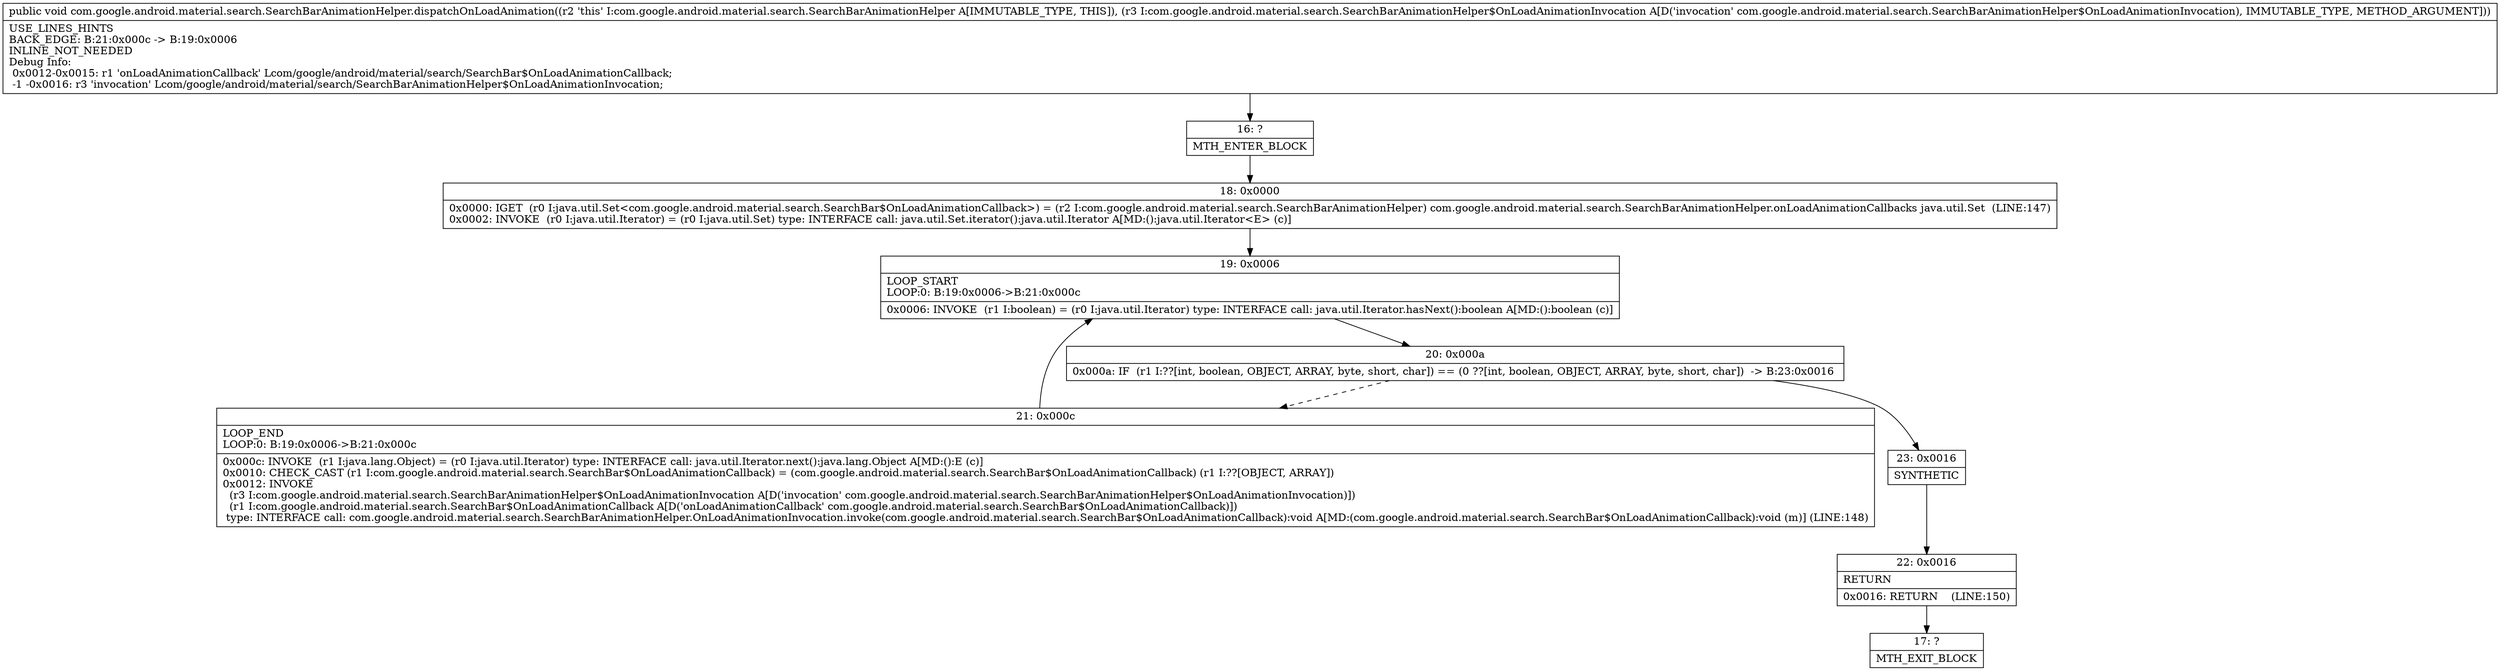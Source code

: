 digraph "CFG forcom.google.android.material.search.SearchBarAnimationHelper.dispatchOnLoadAnimation(Lcom\/google\/android\/material\/search\/SearchBarAnimationHelper$OnLoadAnimationInvocation;)V" {
Node_16 [shape=record,label="{16\:\ ?|MTH_ENTER_BLOCK\l}"];
Node_18 [shape=record,label="{18\:\ 0x0000|0x0000: IGET  (r0 I:java.util.Set\<com.google.android.material.search.SearchBar$OnLoadAnimationCallback\>) = (r2 I:com.google.android.material.search.SearchBarAnimationHelper) com.google.android.material.search.SearchBarAnimationHelper.onLoadAnimationCallbacks java.util.Set  (LINE:147)\l0x0002: INVOKE  (r0 I:java.util.Iterator) = (r0 I:java.util.Set) type: INTERFACE call: java.util.Set.iterator():java.util.Iterator A[MD:():java.util.Iterator\<E\> (c)]\l}"];
Node_19 [shape=record,label="{19\:\ 0x0006|LOOP_START\lLOOP:0: B:19:0x0006\-\>B:21:0x000c\l|0x0006: INVOKE  (r1 I:boolean) = (r0 I:java.util.Iterator) type: INTERFACE call: java.util.Iterator.hasNext():boolean A[MD:():boolean (c)]\l}"];
Node_20 [shape=record,label="{20\:\ 0x000a|0x000a: IF  (r1 I:??[int, boolean, OBJECT, ARRAY, byte, short, char]) == (0 ??[int, boolean, OBJECT, ARRAY, byte, short, char])  \-\> B:23:0x0016 \l}"];
Node_21 [shape=record,label="{21\:\ 0x000c|LOOP_END\lLOOP:0: B:19:0x0006\-\>B:21:0x000c\l|0x000c: INVOKE  (r1 I:java.lang.Object) = (r0 I:java.util.Iterator) type: INTERFACE call: java.util.Iterator.next():java.lang.Object A[MD:():E (c)]\l0x0010: CHECK_CAST (r1 I:com.google.android.material.search.SearchBar$OnLoadAnimationCallback) = (com.google.android.material.search.SearchBar$OnLoadAnimationCallback) (r1 I:??[OBJECT, ARRAY]) \l0x0012: INVOKE  \l  (r3 I:com.google.android.material.search.SearchBarAnimationHelper$OnLoadAnimationInvocation A[D('invocation' com.google.android.material.search.SearchBarAnimationHelper$OnLoadAnimationInvocation)])\l  (r1 I:com.google.android.material.search.SearchBar$OnLoadAnimationCallback A[D('onLoadAnimationCallback' com.google.android.material.search.SearchBar$OnLoadAnimationCallback)])\l type: INTERFACE call: com.google.android.material.search.SearchBarAnimationHelper.OnLoadAnimationInvocation.invoke(com.google.android.material.search.SearchBar$OnLoadAnimationCallback):void A[MD:(com.google.android.material.search.SearchBar$OnLoadAnimationCallback):void (m)] (LINE:148)\l}"];
Node_23 [shape=record,label="{23\:\ 0x0016|SYNTHETIC\l}"];
Node_22 [shape=record,label="{22\:\ 0x0016|RETURN\l|0x0016: RETURN    (LINE:150)\l}"];
Node_17 [shape=record,label="{17\:\ ?|MTH_EXIT_BLOCK\l}"];
MethodNode[shape=record,label="{public void com.google.android.material.search.SearchBarAnimationHelper.dispatchOnLoadAnimation((r2 'this' I:com.google.android.material.search.SearchBarAnimationHelper A[IMMUTABLE_TYPE, THIS]), (r3 I:com.google.android.material.search.SearchBarAnimationHelper$OnLoadAnimationInvocation A[D('invocation' com.google.android.material.search.SearchBarAnimationHelper$OnLoadAnimationInvocation), IMMUTABLE_TYPE, METHOD_ARGUMENT]))  | USE_LINES_HINTS\lBACK_EDGE: B:21:0x000c \-\> B:19:0x0006\lINLINE_NOT_NEEDED\lDebug Info:\l  0x0012\-0x0015: r1 'onLoadAnimationCallback' Lcom\/google\/android\/material\/search\/SearchBar$OnLoadAnimationCallback;\l  \-1 \-0x0016: r3 'invocation' Lcom\/google\/android\/material\/search\/SearchBarAnimationHelper$OnLoadAnimationInvocation;\l}"];
MethodNode -> Node_16;Node_16 -> Node_18;
Node_18 -> Node_19;
Node_19 -> Node_20;
Node_20 -> Node_21[style=dashed];
Node_20 -> Node_23;
Node_21 -> Node_19;
Node_23 -> Node_22;
Node_22 -> Node_17;
}

